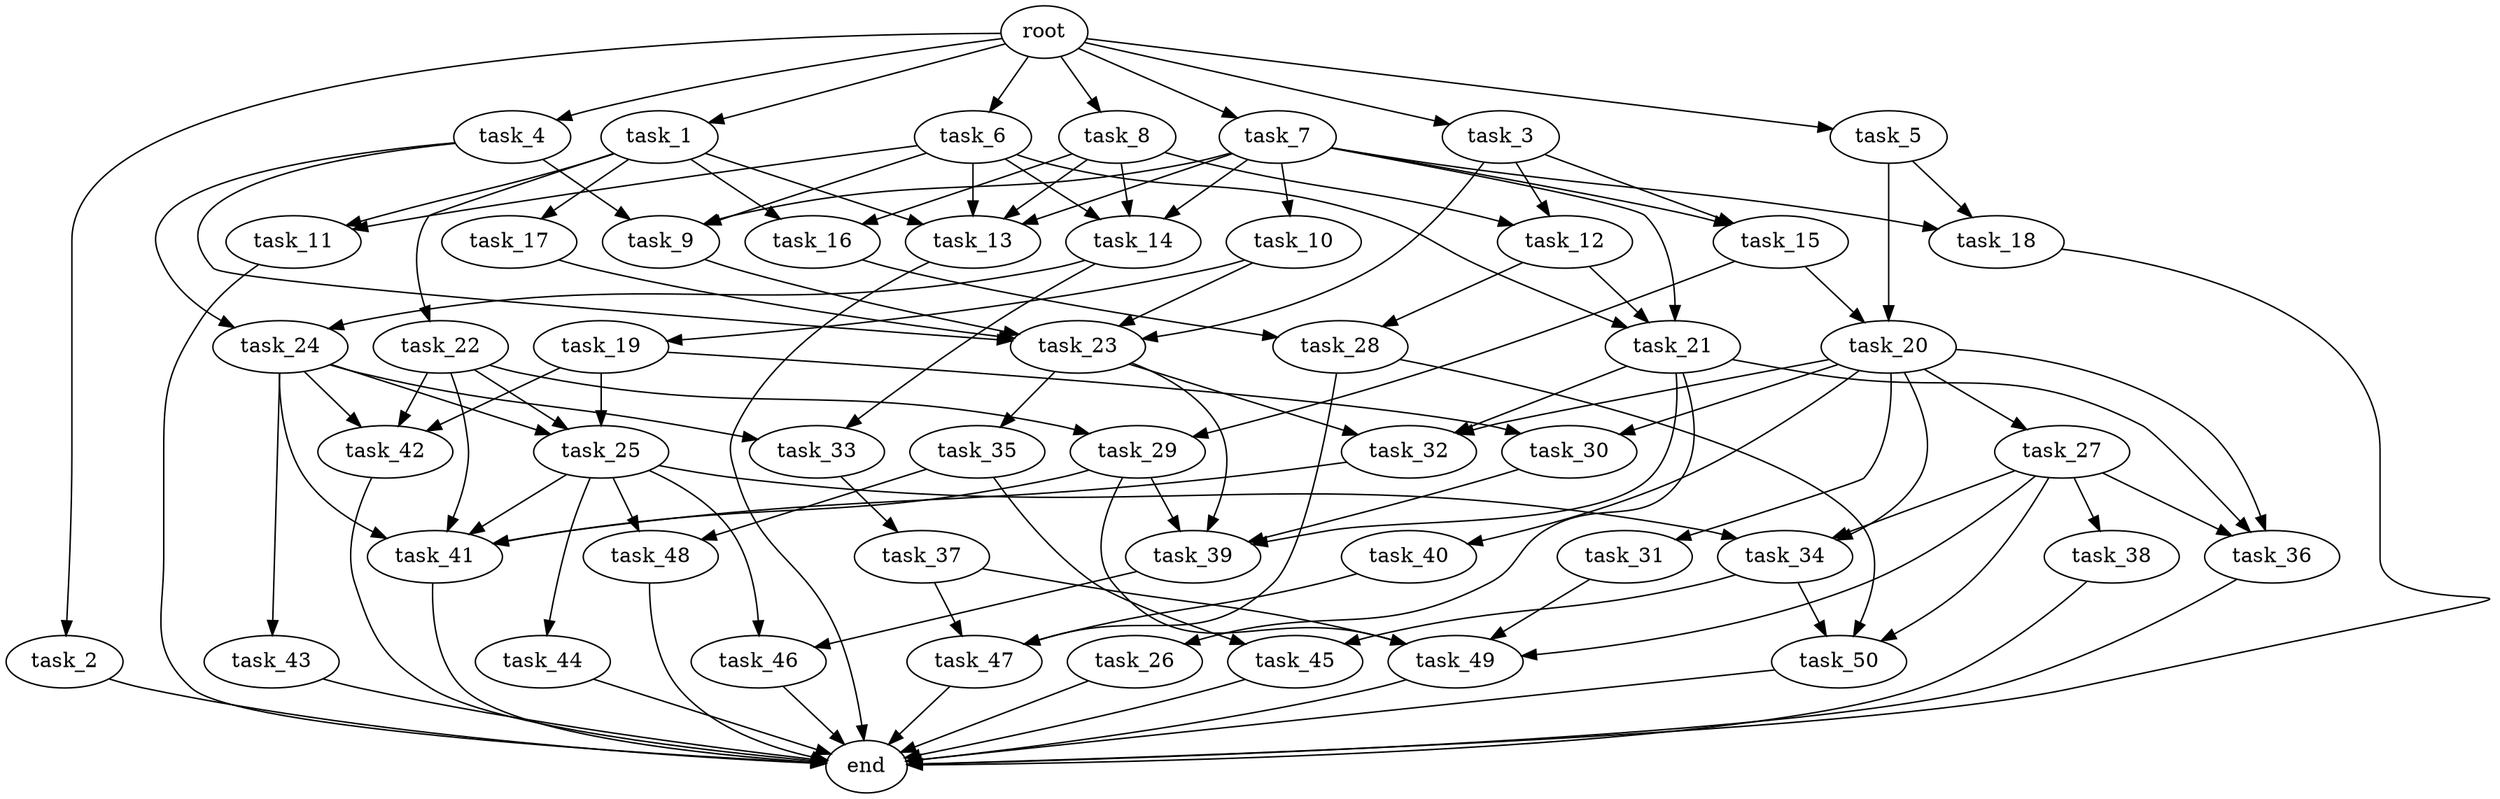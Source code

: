 digraph G {
  task_27 [size="7.964656e+10"];
  task_6 [size="6.226905e+09"];
  task_31 [size="5.681575e+10"];
  task_12 [size="3.462374e+10"];
  task_24 [size="5.787885e+10"];
  task_2 [size="9.656690e+10"];
  task_42 [size="8.204072e+10"];
  task_50 [size="7.943200e+10"];
  task_14 [size="8.269294e+10"];
  task_9 [size="5.439367e+10"];
  task_22 [size="7.153534e+10"];
  root [size="0.000000e+00"];
  task_10 [size="9.771078e+10"];
  task_21 [size="4.889635e+10"];
  task_8 [size="4.571317e+10"];
  task_34 [size="2.408074e+10"];
  task_11 [size="7.278618e+10"];
  task_48 [size="9.986478e+10"];
  task_19 [size="2.481877e+10"];
  task_13 [size="4.967214e+10"];
  task_40 [size="4.216927e+10"];
  task_28 [size="7.366765e+10"];
  task_30 [size="3.215477e+10"];
  task_7 [size="4.926240e+09"];
  task_45 [size="8.175968e+10"];
  task_37 [size="5.340321e+10"];
  task_32 [size="5.066591e+10"];
  task_29 [size="7.350321e+10"];
  task_26 [size="5.471831e+10"];
  task_47 [size="3.320224e+10"];
  task_5 [size="3.061593e+10"];
  task_23 [size="5.774815e+09"];
  task_25 [size="7.509140e+10"];
  task_18 [size="1.328625e+10"];
  task_39 [size="1.063116e+10"];
  task_49 [size="5.624291e+10"];
  task_20 [size="8.353387e+10"];
  task_36 [size="2.130502e+10"];
  task_3 [size="9.702951e+10"];
  task_46 [size="6.734728e+10"];
  task_41 [size="3.544607e+10"];
  task_35 [size="8.715208e+10"];
  task_17 [size="7.178780e+10"];
  task_33 [size="9.036894e+09"];
  task_16 [size="3.975467e+10"];
  task_4 [size="2.245115e+10"];
  task_15 [size="2.158350e+10"];
  task_38 [size="2.776347e+09"];
  end [size="0.000000e+00"];
  task_1 [size="7.327309e+10"];
  task_44 [size="6.516880e+10"];
  task_43 [size="5.478873e+10"];

  task_27 -> task_36 [size="7.101674e+07"];
  task_27 -> task_38 [size="2.776347e+07"];
  task_27 -> task_50 [size="2.647733e+08"];
  task_27 -> task_34 [size="8.026913e+07"];
  task_27 -> task_49 [size="1.406073e+08"];
  task_6 -> task_14 [size="2.756431e+08"];
  task_6 -> task_9 [size="1.813122e+08"];
  task_6 -> task_13 [size="1.241804e+08"];
  task_6 -> task_11 [size="3.639309e+08"];
  task_6 -> task_21 [size="1.629878e+08"];
  task_31 -> task_49 [size="1.406073e+08"];
  task_12 -> task_28 [size="3.683383e+08"];
  task_12 -> task_21 [size="1.629878e+08"];
  task_24 -> task_41 [size="7.089215e+07"];
  task_24 -> task_42 [size="2.734691e+08"];
  task_24 -> task_25 [size="2.503047e+08"];
  task_24 -> task_43 [size="5.478873e+08"];
  task_24 -> task_33 [size="4.518447e+07"];
  task_2 -> end [size="1.000000e-12"];
  task_42 -> end [size="1.000000e-12"];
  task_50 -> end [size="1.000000e-12"];
  task_14 -> task_24 [size="2.893942e+08"];
  task_14 -> task_33 [size="4.518447e+07"];
  task_9 -> task_23 [size="1.154963e+07"];
  task_22 -> task_41 [size="7.089215e+07"];
  task_22 -> task_29 [size="3.675160e+08"];
  task_22 -> task_25 [size="2.503047e+08"];
  task_22 -> task_42 [size="2.734691e+08"];
  root -> task_5 [size="1.000000e-12"];
  root -> task_6 [size="1.000000e-12"];
  root -> task_3 [size="1.000000e-12"];
  root -> task_4 [size="1.000000e-12"];
  root -> task_2 [size="1.000000e-12"];
  root -> task_8 [size="1.000000e-12"];
  root -> task_7 [size="1.000000e-12"];
  root -> task_1 [size="1.000000e-12"];
  task_10 -> task_23 [size="1.154963e+07"];
  task_10 -> task_19 [size="2.481877e+08"];
  task_21 -> task_36 [size="7.101674e+07"];
  task_21 -> task_26 [size="5.471831e+08"];
  task_21 -> task_39 [size="2.657789e+07"];
  task_21 -> task_32 [size="1.688864e+08"];
  task_8 -> task_16 [size="1.987734e+08"];
  task_8 -> task_14 [size="2.756431e+08"];
  task_8 -> task_13 [size="1.241804e+08"];
  task_8 -> task_12 [size="1.731187e+08"];
  task_34 -> task_50 [size="2.647733e+08"];
  task_34 -> task_45 [size="4.087984e+08"];
  task_11 -> end [size="1.000000e-12"];
  task_48 -> end [size="1.000000e-12"];
  task_19 -> task_30 [size="1.607739e+08"];
  task_19 -> task_25 [size="2.503047e+08"];
  task_19 -> task_42 [size="2.734691e+08"];
  task_13 -> end [size="1.000000e-12"];
  task_40 -> task_47 [size="1.106741e+08"];
  task_28 -> task_50 [size="2.647733e+08"];
  task_28 -> task_47 [size="1.106741e+08"];
  task_30 -> task_39 [size="2.657789e+07"];
  task_7 -> task_14 [size="2.756431e+08"];
  task_7 -> task_9 [size="1.813122e+08"];
  task_7 -> task_13 [size="1.241804e+08"];
  task_7 -> task_15 [size="1.079175e+08"];
  task_7 -> task_21 [size="1.629878e+08"];
  task_7 -> task_10 [size="9.771078e+08"];
  task_7 -> task_18 [size="6.643127e+07"];
  task_45 -> end [size="1.000000e-12"];
  task_37 -> task_49 [size="1.406073e+08"];
  task_37 -> task_47 [size="1.106741e+08"];
  task_32 -> task_41 [size="7.089215e+07"];
  task_29 -> task_41 [size="7.089215e+07"];
  task_29 -> task_49 [size="1.406073e+08"];
  task_29 -> task_39 [size="2.657789e+07"];
  task_26 -> end [size="1.000000e-12"];
  task_47 -> end [size="1.000000e-12"];
  task_5 -> task_18 [size="6.643127e+07"];
  task_5 -> task_20 [size="4.176693e+08"];
  task_23 -> task_32 [size="1.688864e+08"];
  task_23 -> task_35 [size="8.715208e+08"];
  task_23 -> task_39 [size="2.657789e+07"];
  task_25 -> task_41 [size="7.089215e+07"];
  task_25 -> task_48 [size="4.993239e+08"];
  task_25 -> task_34 [size="8.026913e+07"];
  task_25 -> task_44 [size="6.516880e+08"];
  task_25 -> task_46 [size="3.367364e+08"];
  task_18 -> end [size="1.000000e-12"];
  task_39 -> task_46 [size="3.367364e+08"];
  task_49 -> end [size="1.000000e-12"];
  task_20 -> task_36 [size="7.101674e+07"];
  task_20 -> task_32 [size="1.688864e+08"];
  task_20 -> task_27 [size="7.964656e+08"];
  task_20 -> task_31 [size="5.681575e+08"];
  task_20 -> task_30 [size="1.607739e+08"];
  task_20 -> task_34 [size="8.026913e+07"];
  task_20 -> task_40 [size="4.216927e+08"];
  task_36 -> end [size="1.000000e-12"];
  task_3 -> task_23 [size="1.154963e+07"];
  task_3 -> task_15 [size="1.079175e+08"];
  task_3 -> task_12 [size="1.731187e+08"];
  task_46 -> end [size="1.000000e-12"];
  task_41 -> end [size="1.000000e-12"];
  task_35 -> task_48 [size="4.993239e+08"];
  task_35 -> task_45 [size="4.087984e+08"];
  task_17 -> task_23 [size="1.154963e+07"];
  task_33 -> task_37 [size="5.340321e+08"];
  task_16 -> task_28 [size="3.683383e+08"];
  task_4 -> task_24 [size="2.893942e+08"];
  task_4 -> task_23 [size="1.154963e+07"];
  task_4 -> task_9 [size="1.813122e+08"];
  task_15 -> task_29 [size="3.675160e+08"];
  task_15 -> task_20 [size="4.176693e+08"];
  task_38 -> end [size="1.000000e-12"];
  task_1 -> task_16 [size="1.987734e+08"];
  task_1 -> task_13 [size="1.241804e+08"];
  task_1 -> task_17 [size="7.178780e+08"];
  task_1 -> task_11 [size="3.639309e+08"];
  task_1 -> task_22 [size="7.153534e+08"];
  task_44 -> end [size="1.000000e-12"];
  task_43 -> end [size="1.000000e-12"];
}
